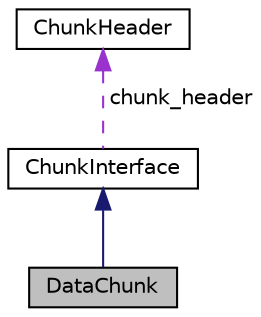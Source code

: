 digraph "DataChunk"
{
  edge [fontname="Helvetica",fontsize="10",labelfontname="Helvetica",labelfontsize="10"];
  node [fontname="Helvetica",fontsize="10",shape=record];
  Node2 [label="DataChunk",height=0.2,width=0.4,color="black", fillcolor="grey75", style="filled", fontcolor="black"];
  Node3 -> Node2 [dir="back",color="midnightblue",fontsize="10",style="solid"];
  Node3 [label="ChunkInterface",height=0.2,width=0.4,color="black", fillcolor="white", style="filled",URL="$da/d6f/classChunkInterface.html"];
  Node4 -> Node3 [dir="back",color="darkorchid3",fontsize="10",style="dashed",label=" chunk_header" ];
  Node4 [label="ChunkHeader",height=0.2,width=0.4,color="black", fillcolor="white", style="filled",URL="$dd/d09/structChunkHeader.html"];
}
